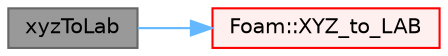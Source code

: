 digraph "xyzToLab"
{
 // LATEX_PDF_SIZE
  bgcolor="transparent";
  edge [fontname=Helvetica,fontsize=10,labelfontname=Helvetica,labelfontsize=10];
  node [fontname=Helvetica,fontsize=10,shape=box,height=0.2,width=0.4];
  rankdir="LR";
  Node1 [id="Node000001",label="xyzToLab",height=0.2,width=0.4,color="gray40", fillcolor="grey60", style="filled", fontcolor="black",tooltip=" "];
  Node1 -> Node2 [id="edge1_Node000001_Node000002",color="steelblue1",style="solid",tooltip=" "];
  Node2 [id="Node000002",label="Foam::XYZ_to_LAB",height=0.2,width=0.4,color="red", fillcolor="#FFF0F0", style="filled",URL="$namespaceFoam.html#a0141764b85aa486e29bfd249a955e6d1",tooltip=" "];
}
